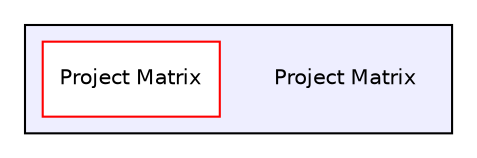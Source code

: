 digraph "Project Matrix" {
  compound=true
  node [ fontsize="10", fontname="Helvetica"];
  edge [ labelfontsize="10", labelfontname="Helvetica"];
  subgraph clusterdir_dc837640574e5bdc3a04fc84bae0f617 {
    graph [ bgcolor="#eeeeff", pencolor="black", label="" URL="dir_dc837640574e5bdc3a04fc84bae0f617.html"];
    dir_dc837640574e5bdc3a04fc84bae0f617 [shape=plaintext label="Project Matrix"];
    dir_00ee740066fbafee008733c1fcafff70 [shape=box label="Project Matrix" color="red" fillcolor="white" style="filled" URL="dir_00ee740066fbafee008733c1fcafff70.html"];
  }
}
